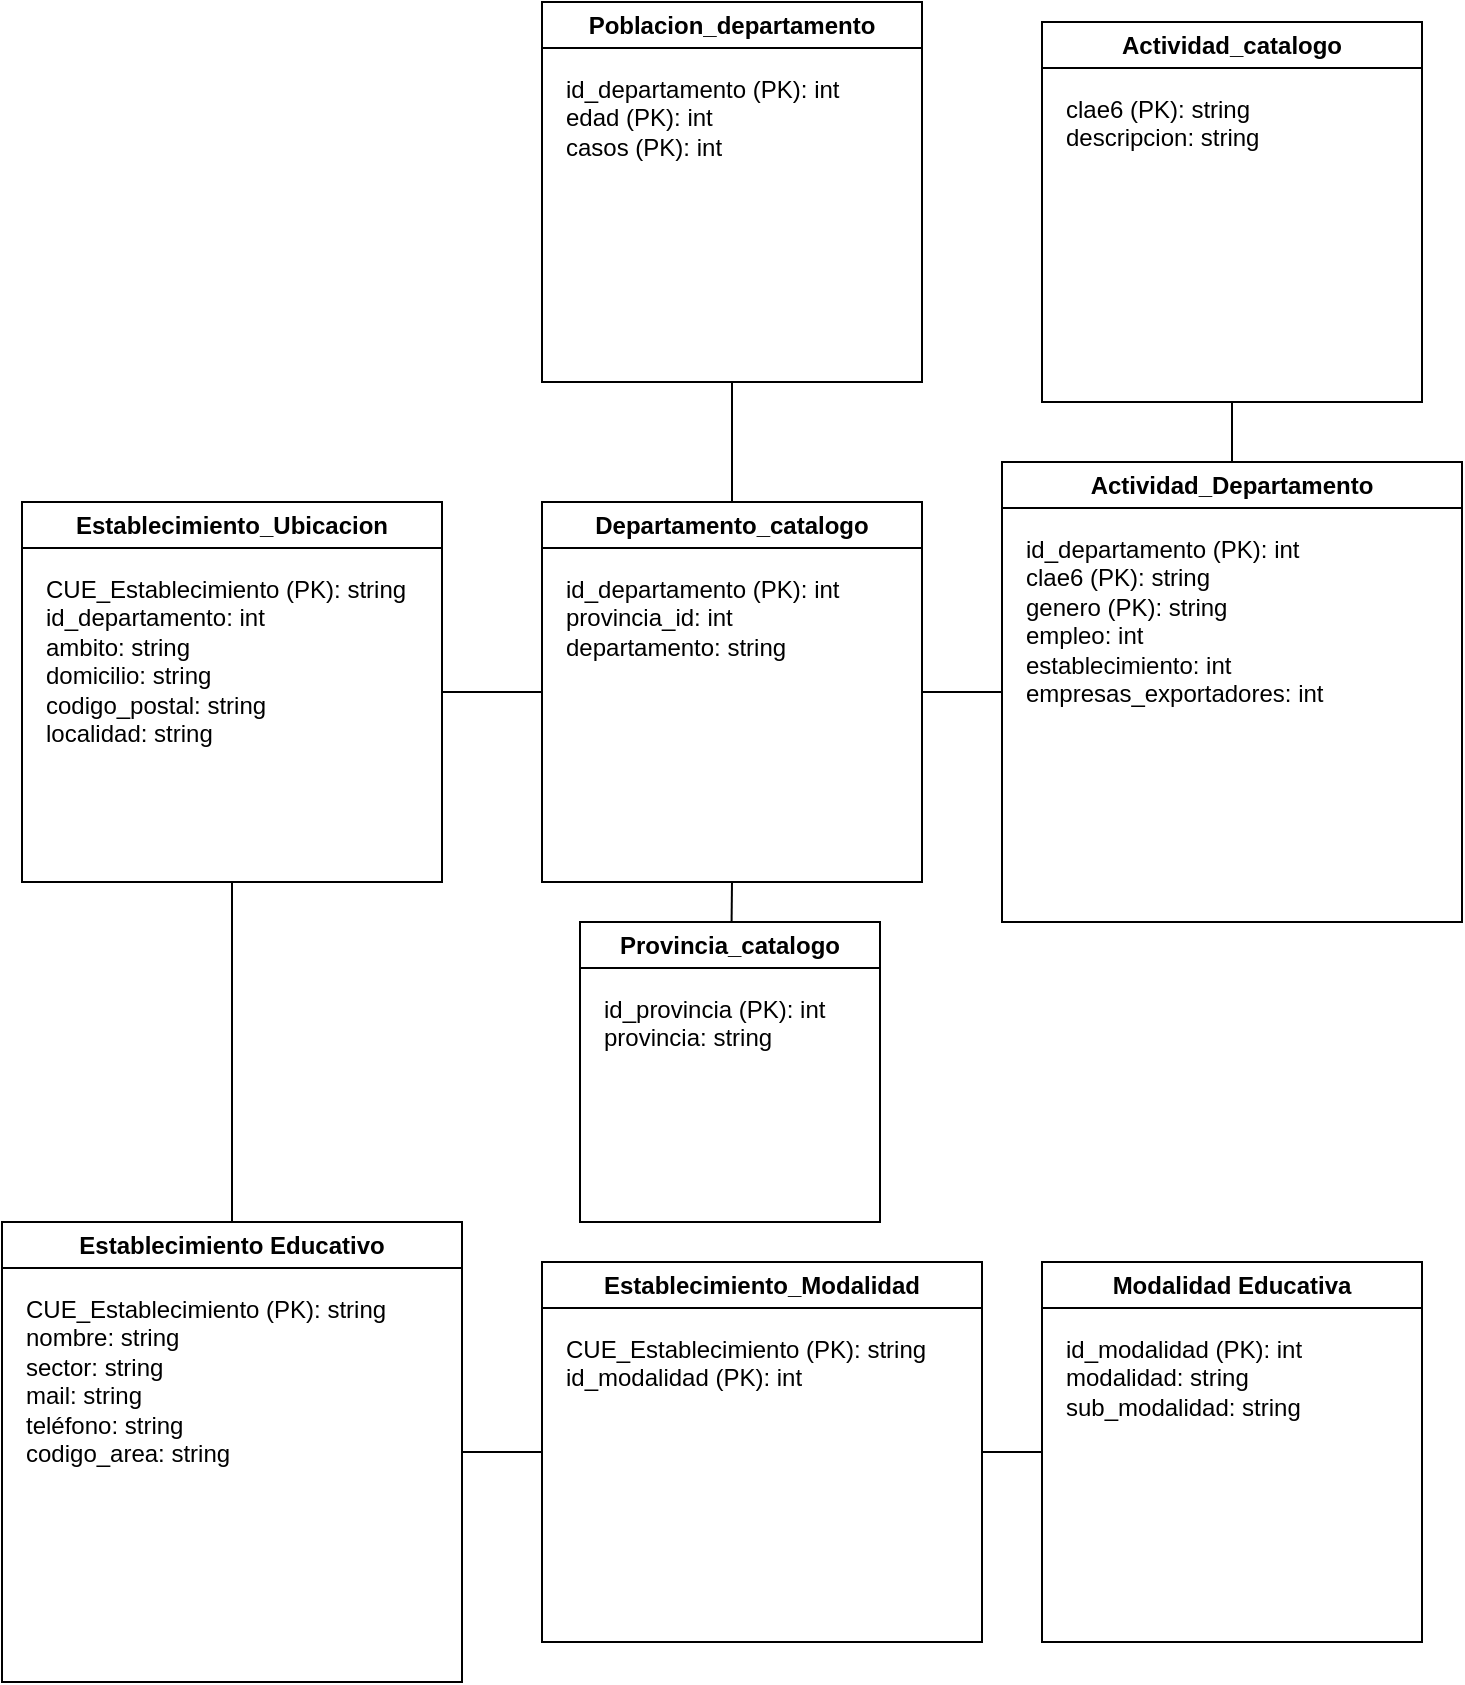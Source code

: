 <mxfile version="28.2.5">
  <diagram name="Page-1" id="Q7Ce9FwTM59Tk3tOPANz">
    <mxGraphModel dx="1595" dy="2108" grid="1" gridSize="10" guides="1" tooltips="1" connect="1" arrows="1" fold="1" page="1" pageScale="1" pageWidth="827" pageHeight="1169" math="0" shadow="0">
      <root>
        <mxCell id="0" />
        <mxCell id="1" parent="0" />
        <mxCell id="Q89PvAly5nBGCmxlc5zy-2" value="Establecimiento Educativo" style="swimlane;whiteSpace=wrap;html=1;" parent="1" vertex="1">
          <mxGeometry x="70" y="320" width="230" height="230" as="geometry" />
        </mxCell>
        <mxCell id="Q89PvAly5nBGCmxlc5zy-5" value="CUE_Establecimiento (PK): string&lt;div&gt;&lt;div&gt;nombre: string&lt;/div&gt;&lt;div&gt;sector: string&lt;/div&gt;&lt;div&gt;mail: string&lt;/div&gt;&lt;/div&gt;&lt;div&gt;teléfono: string&lt;/div&gt;&lt;div&gt;&lt;div&gt;codigo_area: string&lt;/div&gt;&lt;/div&gt;&lt;div&gt;&lt;br&gt;&lt;/div&gt;" style="text;html=1;align=left;verticalAlign=top;whiteSpace=wrap;rounded=0;" parent="1" vertex="1">
          <mxGeometry x="80" y="350" width="210" height="190" as="geometry" />
        </mxCell>
        <mxCell id="Q89PvAly5nBGCmxlc5zy-6" value="Modalidad Educativa" style="swimlane;whiteSpace=wrap;html=1;" parent="1" vertex="1">
          <mxGeometry x="590" y="340" width="190" height="190" as="geometry" />
        </mxCell>
        <mxCell id="Q89PvAly5nBGCmxlc5zy-7" value="id_modalidad (PK): int&lt;div&gt;modalidad: string&lt;/div&gt;&lt;div&gt;sub_modalidad: string&lt;/div&gt;" style="text;html=1;align=left;verticalAlign=top;whiteSpace=wrap;rounded=0;" parent="Q89PvAly5nBGCmxlc5zy-6" vertex="1">
          <mxGeometry x="10" y="30" width="165.79" height="150" as="geometry" />
        </mxCell>
        <mxCell id="Q89PvAly5nBGCmxlc5zy-15" value="Establecimiento_Modalidad" style="swimlane;whiteSpace=wrap;html=1;" parent="1" vertex="1">
          <mxGeometry x="340" y="340" width="220" height="190" as="geometry" />
        </mxCell>
        <mxCell id="Q89PvAly5nBGCmxlc5zy-16" value="&lt;div&gt;CUE_Establecimiento (PK): string&lt;/div&gt;id_modalidad (PK): int&lt;div&gt;&lt;br&gt;&lt;/div&gt;" style="text;html=1;align=left;verticalAlign=top;whiteSpace=wrap;rounded=0;" parent="Q89PvAly5nBGCmxlc5zy-15" vertex="1">
          <mxGeometry x="10" y="30" width="200" height="150" as="geometry" />
        </mxCell>
        <mxCell id="Q89PvAly5nBGCmxlc5zy-17" value="" style="endArrow=none;html=1;rounded=0;exitX=0;exitY=0.5;exitDx=0;exitDy=0;entryX=1;entryY=0.5;entryDx=0;entryDy=0;" parent="1" source="Q89PvAly5nBGCmxlc5zy-15" target="Q89PvAly5nBGCmxlc5zy-2" edge="1">
          <mxGeometry width="50" height="50" relative="1" as="geometry">
            <mxPoint x="370" y="470" as="sourcePoint" />
            <mxPoint x="420" y="420" as="targetPoint" />
          </mxGeometry>
        </mxCell>
        <mxCell id="Q89PvAly5nBGCmxlc5zy-18" value="" style="endArrow=none;html=1;rounded=0;exitX=0;exitY=0.5;exitDx=0;exitDy=0;" parent="1" source="Q89PvAly5nBGCmxlc5zy-6" edge="1">
          <mxGeometry width="50" height="50" relative="1" as="geometry">
            <mxPoint x="580" y="434.66" as="sourcePoint" />
            <mxPoint x="560" y="435" as="targetPoint" />
          </mxGeometry>
        </mxCell>
        <mxCell id="Q89PvAly5nBGCmxlc5zy-19" value="Establecimiento_Ubicacion" style="swimlane;whiteSpace=wrap;html=1;" parent="1" vertex="1">
          <mxGeometry x="80" y="-40" width="210" height="190" as="geometry" />
        </mxCell>
        <mxCell id="Q89PvAly5nBGCmxlc5zy-20" value="&lt;div&gt;CUE_Establecimiento (PK): string&lt;/div&gt;&lt;div&gt;id_departamento: int&lt;/div&gt;&lt;div&gt;&lt;span style=&quot;background-color: transparent; color: light-dark(rgb(0, 0, 0), rgb(255, 255, 255));&quot;&gt;ambito: string&lt;/span&gt;&lt;/div&gt;&lt;div&gt;domicilio: string&lt;/div&gt;&lt;div&gt;codigo_postal: string&lt;/div&gt;&lt;div&gt;&lt;span style=&quot;background-color: transparent; color: light-dark(rgb(0, 0, 0), rgb(255, 255, 255));&quot;&gt;localidad: string&lt;/span&gt;&lt;/div&gt;&lt;div&gt;&lt;br&gt;&lt;/div&gt;" style="text;html=1;align=left;verticalAlign=top;whiteSpace=wrap;rounded=0;" parent="Q89PvAly5nBGCmxlc5zy-19" vertex="1">
          <mxGeometry x="10" y="30" width="190" height="150" as="geometry" />
        </mxCell>
        <mxCell id="Q89PvAly5nBGCmxlc5zy-22" value="" style="endArrow=none;html=1;rounded=0;entryX=0.5;entryY=1;entryDx=0;entryDy=0;exitX=0.5;exitY=0;exitDx=0;exitDy=0;" parent="1" source="Q89PvAly5nBGCmxlc5zy-2" target="Q89PvAly5nBGCmxlc5zy-19" edge="1">
          <mxGeometry width="50" height="50" relative="1" as="geometry">
            <mxPoint x="330" y="230" as="sourcePoint" />
            <mxPoint x="380" y="180" as="targetPoint" />
          </mxGeometry>
        </mxCell>
        <mxCell id="Q89PvAly5nBGCmxlc5zy-23" value="Actividad_Departamento" style="swimlane;whiteSpace=wrap;html=1;" parent="1" vertex="1">
          <mxGeometry x="570" y="-60" width="230" height="230" as="geometry" />
        </mxCell>
        <mxCell id="Q89PvAly5nBGCmxlc5zy-24" value="&lt;div&gt;id_departamento (PK): int&lt;/div&gt;clae6 (PK): string&lt;div&gt;&lt;span style=&quot;background-color: transparent; color: light-dark(rgb(0, 0, 0), rgb(255, 255, 255));&quot;&gt;genero (PK): string&lt;/span&gt;&lt;span style=&quot;background-color: transparent; color: light-dark(rgb(0, 0, 0), rgb(255, 255, 255)); white-space: pre;&quot;&gt;&#x9;&lt;/span&gt;&lt;/div&gt;&lt;div&gt;empleo: int&lt;/div&gt;&lt;div&gt;establecimiento: int&lt;/div&gt;&lt;div&gt;empresas_exportadores: int&lt;/div&gt;" style="text;html=1;align=left;verticalAlign=top;whiteSpace=wrap;rounded=0;" parent="1" vertex="1">
          <mxGeometry x="580" y="-30" width="210" height="190" as="geometry" />
        </mxCell>
        <mxCell id="Q89PvAly5nBGCmxlc5zy-25" value="Departamento_catalogo" style="swimlane;whiteSpace=wrap;html=1;" parent="1" vertex="1">
          <mxGeometry x="340" y="-40" width="190" height="190" as="geometry" />
        </mxCell>
        <mxCell id="Q89PvAly5nBGCmxlc5zy-26" value="&lt;div&gt;id_departamento (PK): int&lt;/div&gt;&lt;div&gt;provincia_id: int&lt;/div&gt;&lt;div&gt;departamento: string&lt;/div&gt;" style="text;html=1;align=left;verticalAlign=top;whiteSpace=wrap;rounded=0;" parent="Q89PvAly5nBGCmxlc5zy-25" vertex="1">
          <mxGeometry x="10" y="30" width="165.79" height="150" as="geometry" />
        </mxCell>
        <mxCell id="Q89PvAly5nBGCmxlc5zy-30" value="" style="endArrow=none;html=1;rounded=0;entryX=1;entryY=0.5;entryDx=0;entryDy=0;exitX=0;exitY=0.5;exitDx=0;exitDy=0;" parent="1" source="Q89PvAly5nBGCmxlc5zy-23" target="Q89PvAly5nBGCmxlc5zy-25" edge="1">
          <mxGeometry width="50" height="50" relative="1" as="geometry">
            <mxPoint x="570" y="50" as="sourcePoint" />
            <mxPoint x="720" y="40" as="targetPoint" />
          </mxGeometry>
        </mxCell>
        <mxCell id="Q89PvAly5nBGCmxlc5zy-31" value="Actividad_catalogo" style="swimlane;whiteSpace=wrap;html=1;" parent="1" vertex="1">
          <mxGeometry x="590" y="-280" width="190" height="190" as="geometry" />
        </mxCell>
        <mxCell id="Q89PvAly5nBGCmxlc5zy-32" value="clae6 (PK): string&lt;div&gt;&lt;span style=&quot;background-color: transparent; color: light-dark(rgb(0, 0, 0), rgb(255, 255, 255));&quot;&gt;descripcion: string&lt;/span&gt;&lt;/div&gt;" style="text;html=1;align=left;verticalAlign=top;whiteSpace=wrap;rounded=0;" parent="Q89PvAly5nBGCmxlc5zy-31" vertex="1">
          <mxGeometry x="10" y="30" width="165.79" height="150" as="geometry" />
        </mxCell>
        <mxCell id="Q89PvAly5nBGCmxlc5zy-33" value="" style="endArrow=none;html=1;rounded=0;entryX=0.5;entryY=1;entryDx=0;entryDy=0;exitX=0.5;exitY=0;exitDx=0;exitDy=0;" parent="1" source="Q89PvAly5nBGCmxlc5zy-23" target="Q89PvAly5nBGCmxlc5zy-31" edge="1">
          <mxGeometry width="50" height="50" relative="1" as="geometry">
            <mxPoint x="260" y="-390" as="sourcePoint" />
            <mxPoint x="310" y="-440" as="targetPoint" />
          </mxGeometry>
        </mxCell>
        <mxCell id="Q89PvAly5nBGCmxlc5zy-34" value="Poblacion_departamento" style="swimlane;whiteSpace=wrap;html=1;" parent="1" vertex="1">
          <mxGeometry x="340" y="-290" width="190" height="190" as="geometry" />
        </mxCell>
        <mxCell id="Q89PvAly5nBGCmxlc5zy-35" value="id_departamento (PK): int&lt;div&gt;&lt;span style=&quot;background-color: transparent; color: light-dark(rgb(0, 0, 0), rgb(255, 255, 255));&quot;&gt;edad (PK): int&lt;/span&gt;&lt;/div&gt;&lt;div&gt;&lt;span style=&quot;background-color: transparent; color: light-dark(rgb(0, 0, 0), rgb(255, 255, 255));&quot;&gt;casos (PK): int&lt;/span&gt;&lt;/div&gt;" style="text;html=1;align=left;verticalAlign=top;whiteSpace=wrap;rounded=0;" parent="Q89PvAly5nBGCmxlc5zy-34" vertex="1">
          <mxGeometry x="10" y="30" width="165.79" height="150" as="geometry" />
        </mxCell>
        <mxCell id="Q89PvAly5nBGCmxlc5zy-39" value="" style="endArrow=none;html=1;rounded=0;entryX=0.5;entryY=1;entryDx=0;entryDy=0;exitX=0.5;exitY=0;exitDx=0;exitDy=0;" parent="1" source="Q89PvAly5nBGCmxlc5zy-25" target="Q89PvAly5nBGCmxlc5zy-34" edge="1">
          <mxGeometry width="50" height="50" relative="1" as="geometry">
            <mxPoint x="350" y="-50" as="sourcePoint" />
            <mxPoint x="400" y="-100" as="targetPoint" />
          </mxGeometry>
        </mxCell>
        <mxCell id="Q89PvAly5nBGCmxlc5zy-44" value="" style="endArrow=none;html=1;rounded=0;exitX=0;exitY=0.5;exitDx=0;exitDy=0;entryX=1;entryY=0.5;entryDx=0;entryDy=0;" parent="1" source="Q89PvAly5nBGCmxlc5zy-25" target="Q89PvAly5nBGCmxlc5zy-19" edge="1">
          <mxGeometry width="50" height="50" relative="1" as="geometry">
            <mxPoint x="450" y="90" as="sourcePoint" />
            <mxPoint x="500" y="40" as="targetPoint" />
          </mxGeometry>
        </mxCell>
        <mxCell id="Q89PvAly5nBGCmxlc5zy-45" value="Provincia_catalogo" style="swimlane;whiteSpace=wrap;html=1;" parent="1" vertex="1">
          <mxGeometry x="359" y="170" width="150" height="150" as="geometry" />
        </mxCell>
        <mxCell id="Q89PvAly5nBGCmxlc5zy-46" value="&lt;div&gt;&lt;span style=&quot;background-color: transparent; color: light-dark(rgb(0, 0, 0), rgb(255, 255, 255));&quot;&gt;id_provincia (PK): int&lt;/span&gt;&lt;/div&gt;&lt;div&gt;&lt;span style=&quot;background-color: transparent; color: light-dark(rgb(0, 0, 0), rgb(255, 255, 255));&quot;&gt;provincia: string&lt;/span&gt;&lt;/div&gt;&lt;div&gt;&lt;br&gt;&lt;/div&gt;" style="text;html=1;align=left;verticalAlign=top;whiteSpace=wrap;rounded=0;" parent="Q89PvAly5nBGCmxlc5zy-45" vertex="1">
          <mxGeometry x="10" y="30" width="130" height="110" as="geometry" />
        </mxCell>
        <mxCell id="Q89PvAly5nBGCmxlc5zy-48" value="" style="endArrow=none;html=1;rounded=0;entryX=0.5;entryY=1;entryDx=0;entryDy=0;" parent="1" source="Q89PvAly5nBGCmxlc5zy-45" target="Q89PvAly5nBGCmxlc5zy-25" edge="1">
          <mxGeometry width="50" height="50" relative="1" as="geometry">
            <mxPoint x="360" y="270" as="sourcePoint" />
            <mxPoint x="410" y="220" as="targetPoint" />
          </mxGeometry>
        </mxCell>
      </root>
    </mxGraphModel>
  </diagram>
</mxfile>
